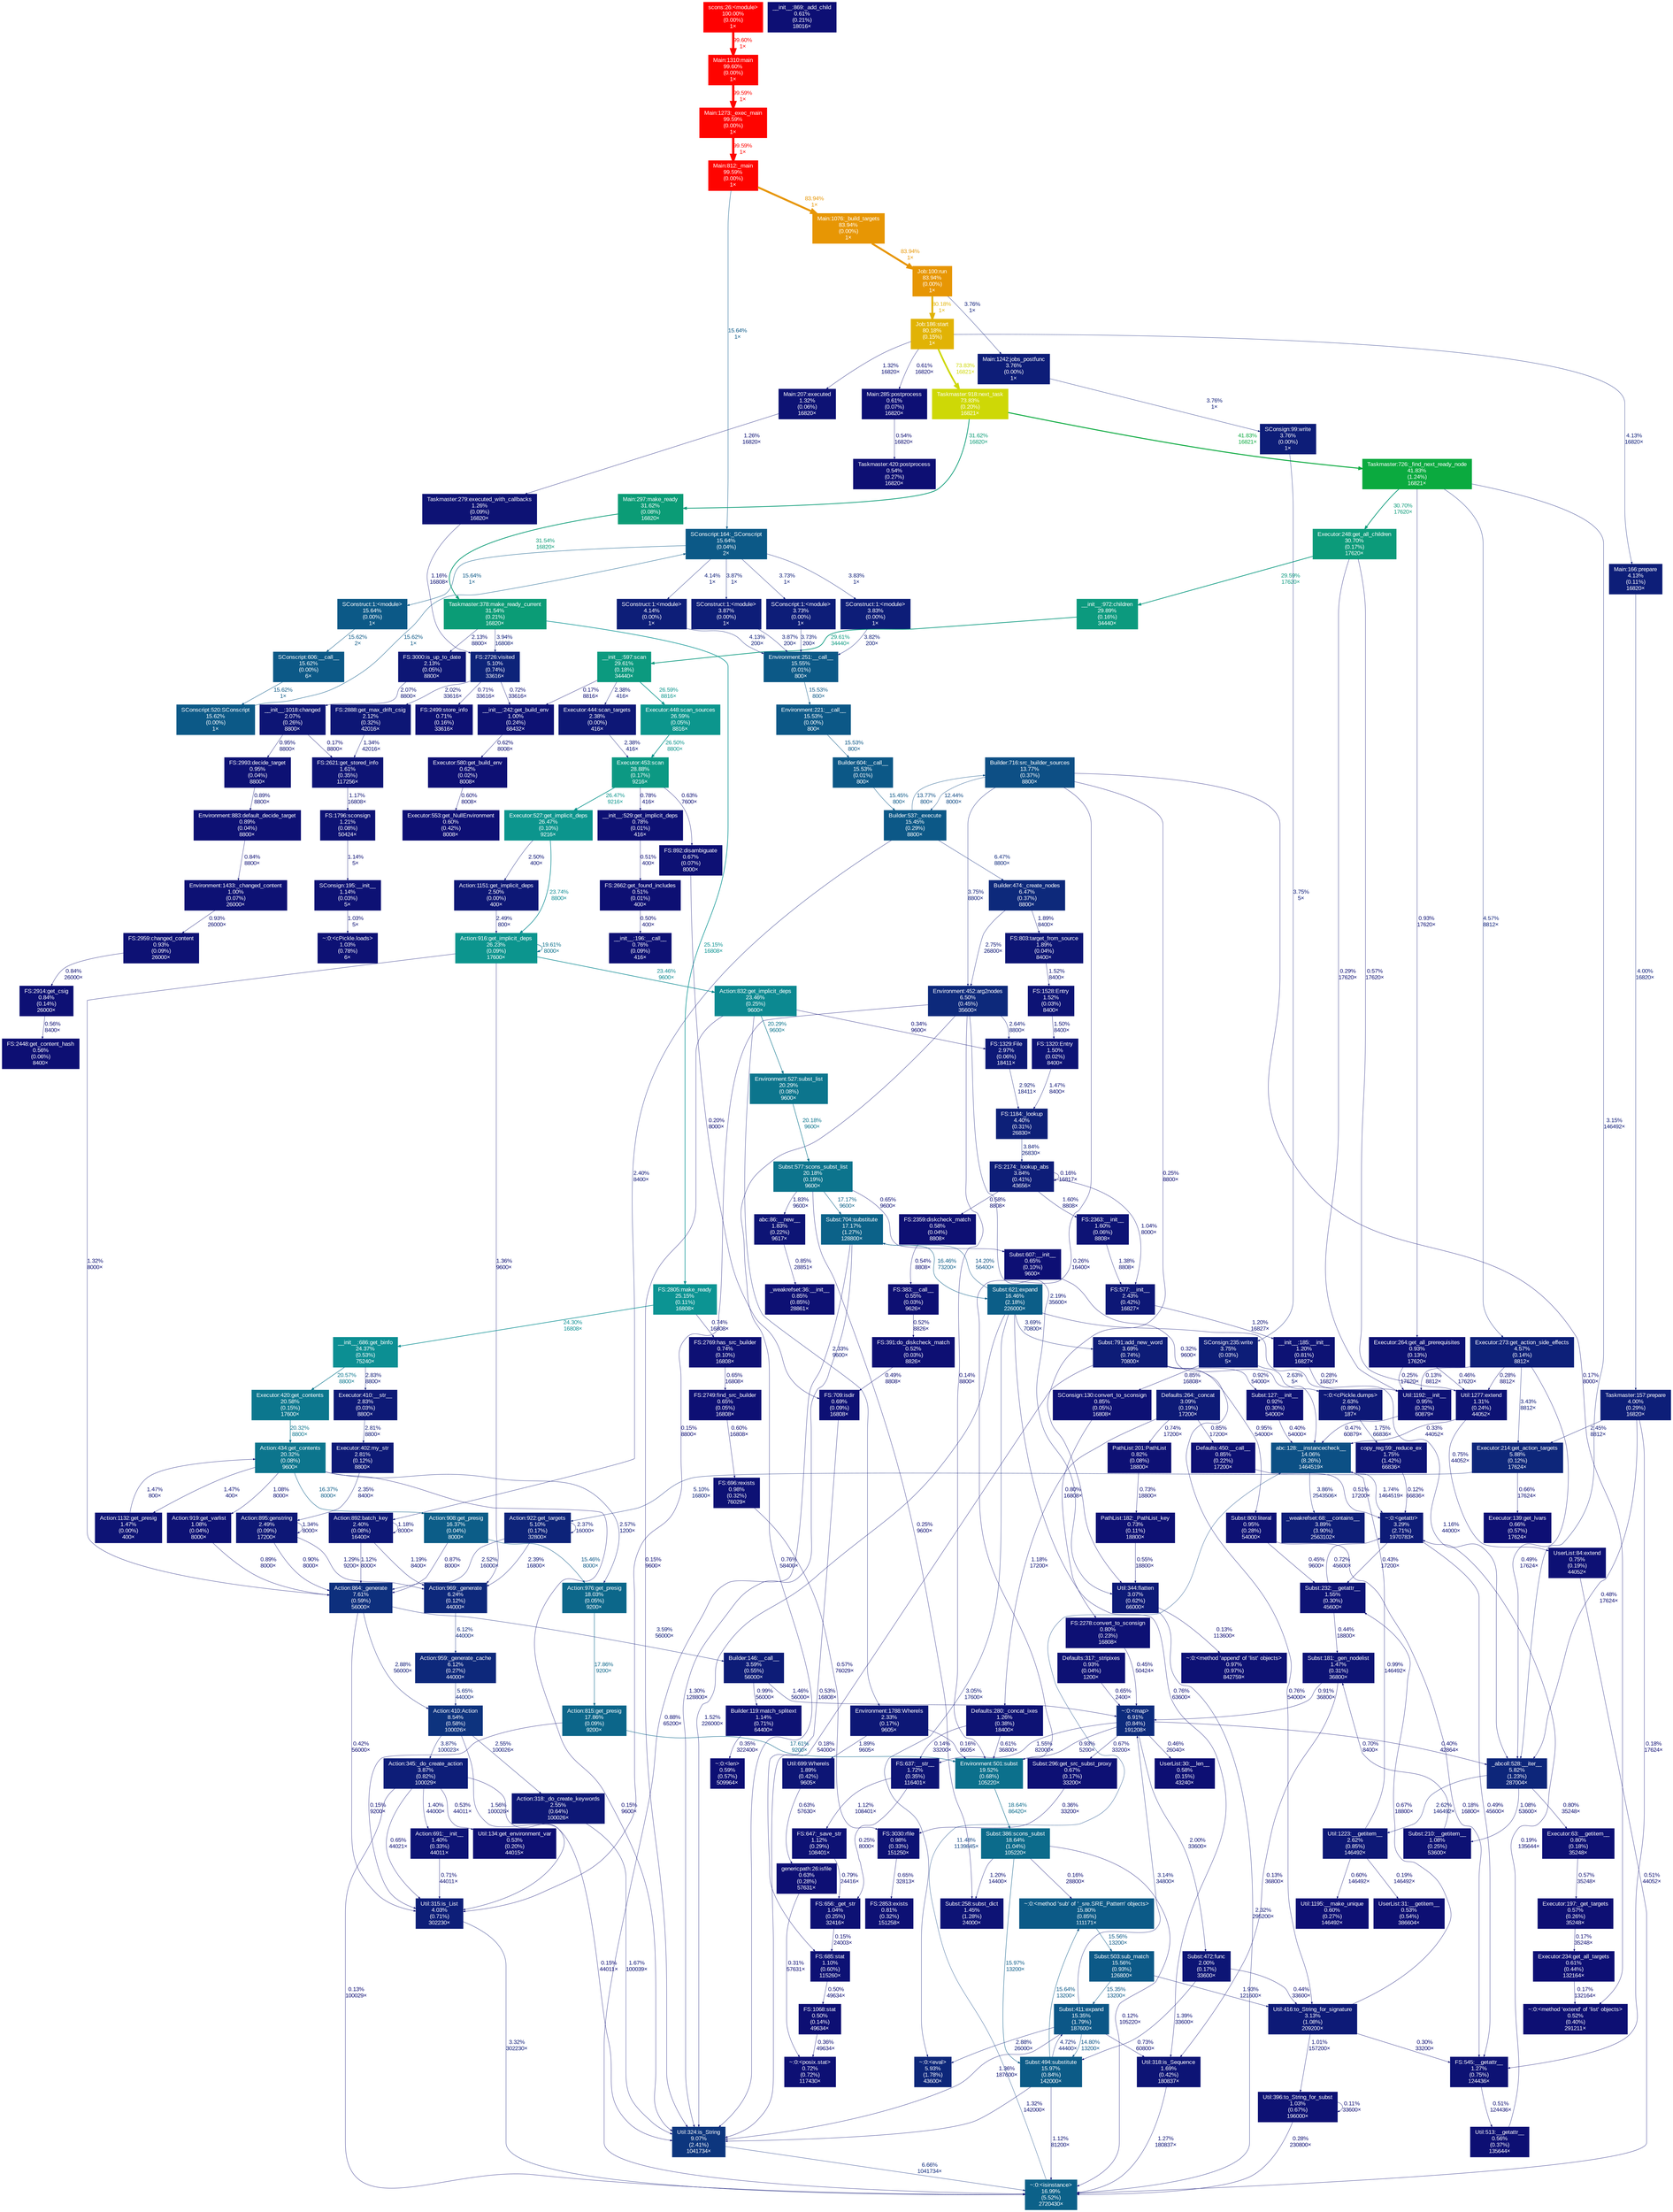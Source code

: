 digraph {
	graph [ranksep=0.25, fontname=Arial, nodesep=0.125];
	node [fontname=Arial, style=filled, height=0, width=0, shape=box, fontcolor=white];
	edge [fontname=Arial];
	0 [color="#0d1d78", fontcolor="#ffffff", fontsize="10.00", label="FS:2174:_lookup_abs\n3.84%\n(0.41%)\n43656×"];
	0 -> 0 [color="#0d0d73", label="0.16%\n16817×", arrowsize="0.35", fontsize="10.00", fontcolor="#0d0d73", labeldistance="0.50", penwidth="0.50"];
	0 -> 1008 [color="#0d0f73", label="0.58%\n8808×", arrowsize="0.35", fontsize="10.00", fontcolor="#0d0f73", labeldistance="0.50", penwidth="0.50"];
	0 -> 609 [color="#0d1174", label="1.04%\n8000×", arrowsize="0.35", fontsize="10.00", fontcolor="#0d1174", labeldistance="0.50", penwidth="0.50"];
	0 -> 707 [color="#0d1375", label="1.60%\n8808×", arrowsize="0.35", fontsize="10.00", fontcolor="#0d1375", labeldistance="0.50", penwidth="0.50"];
	1 [color="#0d2078", fontcolor="#ffffff", fontsize="10.00", label="FS:1184:_lookup\n4.40%\n(0.31%)\n26830×"];
	1 -> 0 [color="#0d1d78", label="3.84%\n26830×", arrowsize="0.35", fontsize="10.00", fontcolor="#0d1d78", labeldistance="0.50", penwidth="0.50"];
	3 [color="#0baa3f", fontcolor="#ffffff", fontsize="10.00", label="Taskmaster:726:_find_next_ready_node\n41.83%\n(1.24%)\n16821×"];
	3 -> 363 [color="#0d1a77", label="3.15%\n146492×", arrowsize="0.35", fontsize="10.00", fontcolor="#0d1a77", labeldistance="0.50", penwidth="0.50"];
	3 -> 695 [color="#0c9b7a", label="30.70%\n17620×", arrowsize="0.55", fontsize="10.00", fontcolor="#0c9b7a", labeldistance="1.23", penwidth="1.23"];
	3 -> 334 [color="#0d2079", label="4.57%\n8812×", arrowsize="0.35", fontsize="10.00", fontcolor="#0d2079", labeldistance="0.50", penwidth="0.50"];
	3 -> 921 [color="#0d1174", label="0.93%\n17620×", arrowsize="0.35", fontsize="10.00", fontcolor="#0d1174", labeldistance="0.50", penwidth="0.50"];
	8 [color="#0d1575", fontcolor="#ffffff", fontsize="10.00", label="Util:699:WhereIs\n1.89%\n(0.42%)\n9605×"];
	8 -> 271 [color="#0d0f74", label="0.63%\n57630×", arrowsize="0.35", fontsize="10.00", fontcolor="#0d0f74", labeldistance="0.50", penwidth="0.50"];
	9 [color="#0d1776", fontcolor="#ffffff", fontsize="10.00", label="Environment:1788:WhereIs\n2.33%\n(0.17%)\n9605×"];
	9 -> 8 [color="#0d1575", label="1.89%\n9605×", arrowsize="0.35", fontsize="10.00", fontcolor="#0d1575", labeldistance="0.50", penwidth="0.50"];
	9 -> 391 [color="#0d0d73", label="0.16%\n9605×", arrowsize="0.35", fontsize="10.00", fontcolor="#0d0d73", labeldistance="0.50", penwidth="0.50"];
	12 [color="#0d1776", fontcolor="#ffffff", fontsize="10.00", label="Action:892:batch_key\n2.40%\n(0.08%)\n16400×"];
	12 -> 204 [color="#0d1274", label="1.19%\n8400×", arrowsize="0.35", fontsize="10.00", fontcolor="#0d1274", labeldistance="0.50", penwidth="0.50"];
	12 -> 755 [color="#0d1174", label="1.12%\n8000×", arrowsize="0.35", fontsize="10.00", fontcolor="#0d1174", labeldistance="0.50", penwidth="0.50"];
	12 -> 12 [color="#0d1274", label="1.18%\n8000×", arrowsize="0.35", fontsize="10.00", fontcolor="#0d1274", labeldistance="0.50", penwidth="0.50"];
	13 [color="#0c5887", fontcolor="#ffffff", fontsize="10.00", label="Builder:537:_execute\n15.45%\n(0.29%)\n8800×"];
	13 -> 12 [color="#0d1776", label="2.40%\n8400×", arrowsize="0.35", fontsize="10.00", fontcolor="#0d1776", labeldistance="0.50", penwidth="0.50"];
	13 -> 15 [color="#0d4f85", label="13.77%\n800×", arrowsize="0.37", fontsize="10.00", fontcolor="#0d4f85", labeldistance="0.55", penwidth="0.55"];
	13 -> 16 [color="#0d297b", label="6.47%\n8800×", arrowsize="0.35", fontsize="10.00", fontcolor="#0d297b", labeldistance="0.50", penwidth="0.50"];
	15 [color="#0d4f85", fontcolor="#ffffff", fontsize="10.00", label="Builder:716:src_builder_sources\n13.77%\n(0.37%)\n8800×"];
	15 -> 549 [color="#0d0d73", label="0.17%\n8000×", arrowsize="0.35", fontsize="10.00", fontcolor="#0d0d73", labeldistance="0.50", penwidth="0.50"];
	15 -> 391 [color="#0d0e73", label="0.26%\n16400×", arrowsize="0.35", fontsize="10.00", fontcolor="#0d0e73", labeldistance="0.50", penwidth="0.50"];
	15 -> 393 [color="#0d1d78", label="3.75%\n8800×", arrowsize="0.35", fontsize="10.00", fontcolor="#0d1d78", labeldistance="0.50", penwidth="0.50"];
	15 -> 13 [color="#0d4783", label="12.44%\n8000×", arrowsize="0.35", fontsize="10.00", fontcolor="#0d4783", labeldistance="0.50", penwidth="0.50"];
	15 -> 313 [color="#0d0e73", label="0.25%\n8800×", arrowsize="0.35", fontsize="10.00", fontcolor="#0d0e73", labeldistance="0.50", penwidth="0.50"];
	16 [color="#0d297b", fontcolor="#ffffff", fontsize="10.00", label="Builder:474:_create_nodes\n6.47%\n(0.37%)\n8800×"];
	16 -> 393 [color="#0d1876", label="2.75%\n26800×", arrowsize="0.35", fontsize="10.00", fontcolor="#0d1876", labeldistance="0.50", penwidth="0.50"];
	16 -> 79 [color="#0d1575", label="1.89%\n8400×", arrowsize="0.35", fontsize="10.00", fontcolor="#0d1575", labeldistance="0.50", penwidth="0.50"];
	17 [color="#0d1174", fontcolor="#ffffff", fontsize="10.00", label="Environment:1433:_changed_content\n1.00%\n(0.07%)\n26000×"];
	17 -> 91 [color="#0d1174", label="0.93%\n26000×", arrowsize="0.35", fontsize="10.00", fontcolor="#0d1174", labeldistance="0.50", penwidth="0.50"];
	19 [color="#0d1074", fontcolor="#ffffff", fontsize="10.00", label="Environment:883:default_decide_target\n0.89%\n(0.04%)\n8800×"];
	19 -> 17 [color="#0d1074", label="0.84%\n8800×", arrowsize="0.35", fontsize="10.00", fontcolor="#0d1074", labeldistance="0.50", penwidth="0.50"];
	27 [color="#0c5e88", fontcolor="#ffffff", fontsize="10.00", label="Subst:621:expand\n16.46%\n(2.18%)\n226000×"];
	27 -> 363 [color="#0d1274", label="1.16%\n44000×", arrowsize="0.35", fontsize="10.00", fontcolor="#0d1274", labeldistance="0.50", penwidth="0.50"];
	27 -> 302 [color="#0d1074", label="0.76%\n63600×", arrowsize="0.35", fontsize="10.00", fontcolor="#0d1074", labeldistance="0.50", penwidth="0.50"];
	27 -> 304 [color="#0d1375", label="1.52%\n226000×", arrowsize="0.35", fontsize="10.00", fontcolor="#0d1375", labeldistance="0.50", penwidth="0.50"];
	27 -> 182 [color="#0d1c77", label="3.69%\n70800×", arrowsize="0.35", fontsize="10.00", fontcolor="#0d1c77", labeldistance="0.50", penwidth="0.50"];
	27 -> 316 [color="#0c5185", label="14.20%\n56400×", arrowsize="0.38", fontsize="10.00", fontcolor="#0c5185", labeldistance="0.57", penwidth="0.57"];
	27 -> 373 [color="#0d1a77", label="3.05%\n17600×", arrowsize="0.35", fontsize="10.00", fontcolor="#0d1a77", labeldistance="0.50", penwidth="0.50"];
	33 [color="#ff0000", fontcolor="#ffffff", fontsize="10.00", label="scons:26:<module>\n100.00%\n(0.00%)\n1×"];
	33 -> 67 [color="#fe0400", label="99.60%\n1×", arrowsize="1.00", fontsize="10.00", fontcolor="#fe0400", labeldistance="3.98", penwidth="3.98"];
	49 [color="#0c958d", fontcolor="#ffffff", fontsize="10.00", label="Executor:527:get_implicit_deps\n26.47%\n(0.10%)\n9216×"];
	49 -> 551 [color="#0d1776", label="2.50%\n400×", arrowsize="0.35", fontsize="10.00", fontcolor="#0d1776", labeldistance="0.50", penwidth="0.50"];
	49 -> 619 [color="#0c8b92", label="23.74%\n8800×", arrowsize="0.49", fontsize="10.00", fontcolor="#0c8b92", labeldistance="0.95", penwidth="0.95"];
	53 [color="#fe0400", fontcolor="#ffffff", fontsize="10.00", label="Main:812:_main\n99.59%\n(0.00%)\n1×"];
	53 -> 263 [color="#0c5987", label="15.64%\n1×", arrowsize="0.40", fontsize="10.00", fontcolor="#0c5987", labeldistance="0.63", penwidth="0.63"];
	53 -> 436 [color="#e79604", label="83.94%\n1×", arrowsize="0.92", fontsize="10.00", fontcolor="#e79604", labeldistance="3.36", penwidth="3.36"];
	67 [color="#fe0400", fontcolor="#ffffff", fontsize="10.00", label="Main:1310:main\n99.60%\n(0.00%)\n1×"];
	67 -> 318 [color="#fe0400", label="99.59%\n1×", arrowsize="1.00", fontsize="10.00", fontcolor="#fe0400", labeldistance="3.98", penwidth="3.98"];
	75 [color="#0c8f93", fontcolor="#ffffff", fontsize="10.00", label="__init__:686:get_binfo\n24.37%\n(0.53%)\n75240×"];
	75 -> 245 [color="#0d1976", label="2.83%\n8800×", arrowsize="0.35", fontsize="10.00", fontcolor="#0d1976", labeldistance="0.50", penwidth="0.50"];
	75 -> 351 [color="#0c778e", label="20.57%\n8800×", arrowsize="0.45", fontsize="10.00", fontcolor="#0c778e", labeldistance="0.82", penwidth="0.82"];
	79 [color="#0d1575", fontcolor="#ffffff", fontsize="10.00", label="FS:803:target_from_source\n1.89%\n(0.04%)\n8400×"];
	79 -> 133 [color="#0d1375", label="1.52%\n8400×", arrowsize="0.35", fontsize="10.00", fontcolor="#0d1375", labeldistance="0.50", penwidth="0.50"];
	90 [color="#0d1074", fontcolor="#ffffff", fontsize="10.00", label="__init__:196:__call__\n0.76%\n(0.09%)\n416×"];
	91 [color="#0d1174", fontcolor="#ffffff", fontsize="10.00", label="FS:2959:changed_content\n0.93%\n(0.09%)\n26000×"];
	91 -> 802 [color="#0d1074", label="0.84%\n26000×", arrowsize="0.35", fontsize="10.00", fontcolor="#0d1074", labeldistance="0.50", penwidth="0.50"];
	95 [color="#0c5987", fontcolor="#ffffff", fontsize="10.00", label="SConscript:520:SConscript\n15.62%\n(0.00%)\n1×"];
	95 -> 263 [color="#0c5987", label="15.62%\n1×", arrowsize="0.40", fontsize="10.00", fontcolor="#0c5987", labeldistance="0.62", penwidth="0.62"];
	118 [color="#0b9c76", fontcolor="#ffffff", fontsize="10.00", label="Taskmaster:378:make_ready_current\n31.54%\n(0.21%)\n16820×"];
	118 -> 718 [color="#0d1675", label="2.13%\n8800×", arrowsize="0.35", fontsize="10.00", fontcolor="#0d1675", labeldistance="0.50", penwidth="0.50"];
	118 -> 630 [color="#0c9493", label="25.15%\n16808×", arrowsize="0.50", fontsize="10.00", fontcolor="#0c9493", labeldistance="1.01", penwidth="1.01"];
	118 -> 119 [color="#0d1e78", label="3.94%\n16808×", arrowsize="0.35", fontsize="10.00", fontcolor="#0d1e78", labeldistance="0.50", penwidth="0.50"];
	119 [color="#0d2379", fontcolor="#ffffff", fontsize="10.00", label="FS:2726:visited\n5.10%\n(0.74%)\n33616×"];
	119 -> 562 [color="#0d1074", label="0.71%\n33616×", arrowsize="0.35", fontsize="10.00", fontcolor="#0d1074", labeldistance="0.50", penwidth="0.50"];
	119 -> 150 [color="#0d1074", label="0.72%\n33616×", arrowsize="0.35", fontsize="10.00", fontcolor="#0d1074", labeldistance="0.50", penwidth="0.50"];
	119 -> 536 [color="#0d1575", label="2.02%\n33616×", arrowsize="0.35", fontsize="10.00", fontcolor="#0d1575", labeldistance="0.50", penwidth="0.50"];
	120 [color="#0c9a7f", fontcolor="#ffffff", fontsize="10.00", label="__init__:597:scan\n29.61%\n(0.18%)\n34440×"];
	120 -> 1013 [color="#0c968d", label="26.59%\n8816×", arrowsize="0.52", fontsize="10.00", fontcolor="#0c968d", labeldistance="1.06", penwidth="1.06"];
	120 -> 150 [color="#0d0d73", label="0.17%\n8816×", arrowsize="0.35", fontsize="10.00", fontcolor="#0d0d73", labeldistance="0.50", penwidth="0.50"];
	120 -> 764 [color="#0d1776", label="2.38%\n416×", arrowsize="0.35", fontsize="10.00", fontcolor="#0d1776", labeldistance="0.50", penwidth="0.50"];
	122 [color="#0d1575", fontcolor="#ffffff", fontsize="10.00", label="__init__:1018:changed\n2.07%\n(0.26%)\n8800×"];
	122 -> 327 [color="#0d0d73", label="0.17%\n8800×", arrowsize="0.35", fontsize="10.00", fontcolor="#0d0d73", labeldistance="0.50", penwidth="0.50"];
	122 -> 183 [color="#0d1174", label="0.95%\n8800×", arrowsize="0.35", fontsize="10.00", fontcolor="#0d1174", labeldistance="0.50", penwidth="0.50"];
	123 [color="#0d1274", fontcolor="#ffffff", fontsize="10.00", label="Main:207:executed\n1.32%\n(0.06%)\n16820×"];
	123 -> 641 [color="#0d1274", label="1.26%\n16820×", arrowsize="0.35", fontsize="10.00", fontcolor="#0d1274", labeldistance="0.50", penwidth="0.50"];
	127 [color="#0c9a7e", fontcolor="#ffffff", fontsize="10.00", label="__init__:972:children\n29.89%\n(0.16%)\n34440×"];
	127 -> 120 [color="#0c9a7f", label="29.61%\n34440×", arrowsize="0.54", fontsize="10.00", fontcolor="#0c9a7f", labeldistance="1.18", penwidth="1.18"];
	132 [color="#0d1375", fontcolor="#ffffff", fontsize="10.00", label="FS:1320:Entry\n1.50%\n(0.02%)\n8400×"];
	132 -> 1 [color="#0d1375", label="1.47%\n8400×", arrowsize="0.35", fontsize="10.00", fontcolor="#0d1375", labeldistance="0.50", penwidth="0.50"];
	133 [color="#0d1375", fontcolor="#ffffff", fontsize="10.00", label="FS:1528:Entry\n1.52%\n(0.03%)\n8400×"];
	133 -> 132 [color="#0d1375", label="1.50%\n8400×", arrowsize="0.35", fontsize="10.00", fontcolor="#0d1375", labeldistance="0.50", penwidth="0.50"];
	149 [color="#ced806", fontcolor="#ffffff", fontsize="10.00", label="Taskmaster:918:next_task\n73.83%\n(0.20%)\n16821×"];
	149 -> 1216 [color="#0b9c76", label="31.62%\n16820×", arrowsize="0.56", fontsize="10.00", fontcolor="#0b9c76", labeldistance="1.26", penwidth="1.26"];
	149 -> 3 [color="#0baa3f", label="41.83%\n16821×", arrowsize="0.65", fontsize="10.00", fontcolor="#0baa3f", labeldistance="1.67", penwidth="1.67"];
	150 [color="#0d1174", fontcolor="#ffffff", fontsize="10.00", label="__init__:242:get_build_env\n1.00%\n(0.24%)\n68432×"];
	150 -> 612 [color="#0d0f74", label="0.62%\n8008×", arrowsize="0.35", fontsize="10.00", fontcolor="#0d0f74", labeldistance="0.50", penwidth="0.50"];
	151 [color="#0d1e78", fontcolor="#ffffff", fontsize="10.00", label="Taskmaster:157:prepare\n4.00%\n(0.29%)\n16820×"];
	151 -> 363 [color="#0d0f73", label="0.48%\n17624×", arrowsize="0.35", fontsize="10.00", fontcolor="#0d0f73", labeldistance="0.50", penwidth="0.50"];
	151 -> 174 [color="#0d0d73", label="0.18%\n17624×", arrowsize="0.35", fontsize="10.00", fontcolor="#0d0d73", labeldistance="0.50", penwidth="0.50"];
	151 -> 765 [color="#0d1776", label="2.45%\n8812×", arrowsize="0.35", fontsize="10.00", fontcolor="#0d1776", labeldistance="0.50", penwidth="0.50"];
	154 [color="#0d1174", fontcolor="#ffffff", fontsize="10.00", label="Action:919:get_varlist\n1.08%\n(0.04%)\n8000×"];
	154 -> 755 [color="#0d1074", label="0.89%\n8000×", arrowsize="0.35", fontsize="10.00", fontcolor="#0d1074", labeldistance="0.50", penwidth="0.50"];
	155 [color="#0c758d", fontcolor="#ffffff", fontsize="10.00", label="Action:434:get_contents\n20.32%\n(0.08%)\n9600×"];
	155 -> 643 [color="#0d1375", label="1.47%\n400×", arrowsize="0.35", fontsize="10.00", fontcolor="#0d1375", labeldistance="0.50", penwidth="0.50"];
	155 -> 304 [color="#0d0d73", label="0.15%\n9600×", arrowsize="0.35", fontsize="10.00", fontcolor="#0d0d73", labeldistance="0.50", penwidth="0.50"];
	155 -> 1076 [color="#0d1876", label="2.57%\n1200×", arrowsize="0.35", fontsize="10.00", fontcolor="#0d1876", labeldistance="0.50", penwidth="0.50"];
	155 -> 1077 [color="#0c5d88", label="16.37%\n8000×", arrowsize="0.40", fontsize="10.00", fontcolor="#0c5d88", labeldistance="0.65", penwidth="0.65"];
	155 -> 154 [color="#0d1174", label="1.08%\n8000×", arrowsize="0.35", fontsize="10.00", fontcolor="#0d1174", labeldistance="0.50", penwidth="0.50"];
	157 [color="#0d1074", fontcolor="#ffffff", fontsize="10.00", label="FS:892:disambiguate\n0.67%\n(0.07%)\n8000×"];
	157 -> 727 [color="#0d0e73", label="0.20%\n8000×", arrowsize="0.35", fontsize="10.00", fontcolor="#0d0e73", labeldistance="0.50", penwidth="0.50"];
	158 [color="#0c9983", fontcolor="#ffffff", fontsize="10.00", label="Executor:453:scan\n28.88%\n(0.17%)\n9216×"];
	158 -> 552 [color="#0d1074", label="0.78%\n416×", arrowsize="0.35", fontsize="10.00", fontcolor="#0d1074", labeldistance="0.50", penwidth="0.50"];
	158 -> 49 [color="#0c958d", label="26.47%\n9216×", arrowsize="0.51", fontsize="10.00", fontcolor="#0c958d", labeldistance="1.06", penwidth="1.06"];
	158 -> 157 [color="#0d0f74", label="0.63%\n7600×", arrowsize="0.35", fontsize="10.00", fontcolor="#0d0f74", labeldistance="0.50", penwidth="0.50"];
	165 [color="#0d0f73", fontcolor="#ffffff", fontsize="10.00", label="FS:2662:get_found_includes\n0.51%\n(0.01%)\n400×"];
	165 -> 90 [color="#0d0f73", label="0.50%\n400×", arrowsize="0.35", fontsize="10.00", fontcolor="#0d0f73", labeldistance="0.50", penwidth="0.50"];
	172 [color="#0d0f73", fontcolor="#ffffff", fontsize="10.00", label="Util:513:__getattr__\n0.56%\n(0.37%)\n135644×"];
	172 -> 333 [color="#0d0e73", label="0.19%\n135644×", arrowsize="0.35", fontsize="10.00", fontcolor="#0d0e73", labeldistance="0.50", penwidth="0.50"];
	174 [color="#0d1274", fontcolor="#ffffff", fontsize="10.00", label="FS:545:__getattr__\n1.27%\n(0.75%)\n124436×"];
	174 -> 172 [color="#0d0f73", label="0.51%\n124436×", arrowsize="0.35", fontsize="10.00", fontcolor="#0d0f73", labeldistance="0.50", penwidth="0.50"];
	176 [color="#0c6b8b", fontcolor="#ffffff", fontsize="10.00", label="Subst:386:scons_subst\n18.64%\n(1.04%)\n105220×"];
	176 -> 932 [color="#0d0d73", label="0.16%\n28800×", arrowsize="0.35", fontsize="10.00", fontcolor="#0d0d73", labeldistance="0.50", penwidth="0.50"];
	176 -> 297 [color="#0d0d73", label="0.12%\n105220×", arrowsize="0.35", fontsize="10.00", fontcolor="#0d0d73", labeldistance="0.50", penwidth="0.50"];
	176 -> 299 [color="#0c5b87", label="15.97%\n13200×", arrowsize="0.40", fontsize="10.00", fontcolor="#0c5b87", labeldistance="0.64", penwidth="0.64"];
	176 -> 374 [color="#0d1274", label="1.20%\n14400×", arrowsize="0.35", fontsize="10.00", fontcolor="#0d1274", labeldistance="0.50", penwidth="0.50"];
	181 [color="#0d1174", fontcolor="#ffffff", fontsize="10.00", label="Subst:800:literal\n0.95%\n(0.28%)\n54000×"];
	181 -> 496 [color="#0d0f73", label="0.45%\n9600×", arrowsize="0.35", fontsize="10.00", fontcolor="#0d0f73", labeldistance="0.50", penwidth="0.50"];
	181 -> 174 [color="#0d0d73", label="0.18%\n16800×", arrowsize="0.35", fontsize="10.00", fontcolor="#0d0d73", labeldistance="0.50", penwidth="0.50"];
	182 [color="#0d1c77", fontcolor="#ffffff", fontsize="10.00", label="Subst:791:add_new_word\n3.69%\n(0.74%)\n70800×"];
	182 -> 304 [color="#0d0d73", label="0.18%\n54000×", arrowsize="0.35", fontsize="10.00", fontcolor="#0d0d73", labeldistance="0.50", penwidth="0.50"];
	182 -> 625 [color="#0d1174", label="0.92%\n54000×", arrowsize="0.35", fontsize="10.00", fontcolor="#0d1174", labeldistance="0.50", penwidth="0.50"];
	182 -> 181 [color="#0d1174", label="0.95%\n54000×", arrowsize="0.35", fontsize="10.00", fontcolor="#0d1174", labeldistance="0.50", penwidth="0.50"];
	182 -> 219 [color="#0d1074", label="0.76%\n54000×", arrowsize="0.35", fontsize="10.00", fontcolor="#0d1074", labeldistance="0.50", penwidth="0.50"];
	183 [color="#0d1174", fontcolor="#ffffff", fontsize="10.00", label="FS:2993:decide_target\n0.95%\n(0.04%)\n8800×"];
	183 -> 19 [color="#0d1074", label="0.89%\n8800×", arrowsize="0.35", fontsize="10.00", fontcolor="#0d1074", labeldistance="0.50", penwidth="0.50"];
	193 [color="#0d1074", fontcolor="#ffffff", fontsize="10.00", label="Subst:296:get_src_subst_proxy\n0.67%\n(0.17%)\n33200×"];
	193 -> 812 [color="#0d0e73", label="0.36%\n33200×", arrowsize="0.35", fontsize="10.00", fontcolor="#0d0e73", labeldistance="0.50", penwidth="0.50"];
	195 [color="#0d0f73", fontcolor="#ffffff", fontsize="10.00", label="Executor:197:_get_targets\n0.57%\n(0.26%)\n35248×"];
	195 -> 346 [color="#0d0d73", label="0.17%\n35248×", arrowsize="0.35", fontsize="10.00", fontcolor="#0d0d73", labeldistance="0.50", penwidth="0.50"];
	203 [color="#0d287b", fontcolor="#ffffff", fontsize="10.00", label="Action:959:_generate_cache\n6.12%\n(0.27%)\n44000×"];
	203 -> 546 [color="#0d257a", label="5.65%\n44000×", arrowsize="0.35", fontsize="10.00", fontcolor="#0d257a", labeldistance="0.50", penwidth="0.50"];
	204 [color="#0d287b", fontcolor="#ffffff", fontsize="10.00", label="Action:969:_generate\n6.24%\n(0.12%)\n44000×"];
	204 -> 203 [color="#0d287b", label="6.12%\n44000×", arrowsize="0.35", fontsize="10.00", fontcolor="#0d287b", labeldistance="0.50", penwidth="0.50"];
	210 [color="#0d1274", fontcolor="#ffffff", fontsize="10.00", label="__init__:185:__init__\n1.20%\n(0.81%)\n16827×"];
	210 -> 990 [color="#0d0e73", label="0.28%\n16827×", arrowsize="0.35", fontsize="10.00", fontcolor="#0d0e73", labeldistance="0.50", penwidth="0.50"];
	214 [color="#0d2b7c", fontcolor="#ffffff", fontsize="10.00", label="~:0:<map>\n6.91%\n(0.84%)\n191208×"];
	214 -> 480 [color="#0d1375", label="1.55%\n82000×", arrowsize="0.35", fontsize="10.00", fontcolor="#0d1375", labeldistance="0.50", penwidth="0.50"];
	214 -> 391 [color="#0d1174", label="0.93%\n5200×", arrowsize="0.35", fontsize="10.00", fontcolor="#0d1174", labeldistance="0.50", penwidth="0.50"];
	214 -> 193 [color="#0d1074", label="0.67%\n33200×", arrowsize="0.35", fontsize="10.00", fontcolor="#0d1074", labeldistance="0.50", penwidth="0.50"];
	214 -> 363 [color="#0d0e73", label="0.40%\n42864×", arrowsize="0.35", fontsize="10.00", fontcolor="#0d0e73", labeldistance="0.50", penwidth="0.50"];
	214 -> 370 [color="#0d1575", label="2.00%\n33600×", arrowsize="0.35", fontsize="10.00", fontcolor="#0d1575", labeldistance="0.50", penwidth="0.50"];
	214 -> 510 [color="#0d0f73", label="0.46%\n26040×", arrowsize="0.35", fontsize="10.00", fontcolor="#0d0f73", labeldistance="0.50", penwidth="0.50"];
	219 [color="#0d1a77", fontcolor="#ffffff", fontsize="10.00", label="Util:416:to_String_for_signature\n3.13%\n(1.08%)\n209200×"];
	219 -> 496 [color="#0d0f74", label="0.67%\n18800×", arrowsize="0.35", fontsize="10.00", fontcolor="#0d0f74", labeldistance="0.50", penwidth="0.50"];
	219 -> 174 [color="#0d0e73", label="0.30%\n33200×", arrowsize="0.35", fontsize="10.00", fontcolor="#0d0e73", labeldistance="0.50", penwidth="0.50"];
	219 -> 311 [color="#0d1174", label="1.01%\n157200×", arrowsize="0.35", fontsize="10.00", fontcolor="#0d1174", labeldistance="0.50", penwidth="0.50"];
	220 [color="#e1b305", fontcolor="#ffffff", fontsize="10.00", label="Job:186:start\n80.18%\n(0.15%)\n1×"];
	220 -> 1280 [color="#0d1e78", label="4.13%\n16820×", arrowsize="0.35", fontsize="10.00", fontcolor="#0d1e78", labeldistance="0.50", penwidth="0.50"];
	220 -> 388 [color="#0d0f74", label="0.61%\n16820×", arrowsize="0.35", fontsize="10.00", fontcolor="#0d0f74", labeldistance="0.50", penwidth="0.50"];
	220 -> 149 [color="#ced806", label="73.83%\n16821×", arrowsize="0.86", fontsize="10.00", fontcolor="#ced806", labeldistance="2.95", penwidth="2.95"];
	220 -> 123 [color="#0d1274", label="1.32%\n16820×", arrowsize="0.35", fontsize="10.00", fontcolor="#0d1274", labeldistance="0.50", penwidth="0.50"];
	244 [color="#0d1976", fontcolor="#ffffff", fontsize="10.00", label="Executor:402:my_str\n2.81%\n(0.12%)\n8800×"];
	244 -> 620 [color="#0d1776", label="2.35%\n8400×", arrowsize="0.35", fontsize="10.00", fontcolor="#0d1776", labeldistance="0.50", penwidth="0.50"];
	245 [color="#0d1976", fontcolor="#ffffff", fontsize="10.00", label="Executor:410:__str__\n2.83%\n(0.03%)\n8800×"];
	245 -> 244 [color="#0d1976", label="2.81%\n8800×", arrowsize="0.35", fontsize="10.00", fontcolor="#0d1976", labeldistance="0.50", penwidth="0.50"];
	263 [color="#0c5987", fontcolor="#ffffff", fontsize="10.00", label="SConscript:164:_SConscript\n15.64%\n(0.04%)\n2×"];
	263 -> 406 [color="#0d1e78", label="4.14%\n1×", arrowsize="0.35", fontsize="10.00", fontcolor="#0d1e78", labeldistance="0.50", penwidth="0.50"];
	263 -> 407 [color="#0d1d78", label="3.87%\n1×", arrowsize="0.35", fontsize="10.00", fontcolor="#0d1d78", labeldistance="0.50", penwidth="0.50"];
	263 -> 408 [color="#0c5987", label="15.64%\n1×", arrowsize="0.40", fontsize="10.00", fontcolor="#0c5987", labeldistance="0.63", penwidth="0.63"];
	263 -> 409 [color="#0d1d78", label="3.73%\n1×", arrowsize="0.35", fontsize="10.00", fontcolor="#0d1d78", labeldistance="0.50", penwidth="0.50"];
	263 -> 410 [color="#0d1d78", label="3.83%\n1×", arrowsize="0.35", fontsize="10.00", fontcolor="#0d1d78", labeldistance="0.50", penwidth="0.50"];
	270 [color="#0d1074", fontcolor="#ffffff", fontsize="10.00", label="~:0:<posix.stat>\n0.72%\n(0.72%)\n117430×"];
	271 [color="#0d0f74", fontcolor="#ffffff", fontsize="10.00", label="genericpath:26:isfile\n0.63%\n(0.28%)\n57631×"];
	271 -> 270 [color="#0d0e73", label="0.31%\n57631×", arrowsize="0.35", fontsize="10.00", fontcolor="#0d0e73", labeldistance="0.50", penwidth="0.50"];
	273 [color="#0d0f73", fontcolor="#ffffff", fontsize="10.00", label="FS:1068:stat\n0.50%\n(0.14%)\n49634×"];
	273 -> 270 [color="#0d0e73", label="0.36%\n49634×", arrowsize="0.35", fontsize="10.00", fontcolor="#0d0e73", labeldistance="0.50", penwidth="0.50"];
	277 [color="#0d1375", fontcolor="#ffffff", fontsize="10.00", label="Action:691:__init__\n1.40%\n(0.33%)\n44011×"];
	277 -> 326 [color="#0d1074", label="0.71%\n44011×", arrowsize="0.35", fontsize="10.00", fontcolor="#0d1074", labeldistance="0.50", penwidth="0.50"];
	279 [color="#0d1d78", fontcolor="#ffffff", fontsize="10.00", label="Action:345:_do_create_action\n3.87%\n(0.82%)\n100029×"];
	279 -> 801 [color="#0d0f73", label="0.53%\n44011×", arrowsize="0.35", fontsize="10.00", fontcolor="#0d0f73", labeldistance="0.50", penwidth="0.50"];
	279 -> 326 [color="#0d0f74", label="0.65%\n44021×", arrowsize="0.35", fontsize="10.00", fontcolor="#0d0f74", labeldistance="0.50", penwidth="0.50"];
	279 -> 297 [color="#0d0d73", label="0.13%\n100029×", arrowsize="0.35", fontsize="10.00", fontcolor="#0d0d73", labeldistance="0.50", penwidth="0.50"];
	279 -> 304 [color="#0d0d73", label="0.15%\n44011×", arrowsize="0.35", fontsize="10.00", fontcolor="#0d0d73", labeldistance="0.50", penwidth="0.50"];
	279 -> 277 [color="#0d1375", label="1.40%\n44000×", arrowsize="0.35", fontsize="10.00", fontcolor="#0d1375", labeldistance="0.50", penwidth="0.50"];
	297 [color="#0c6189", fontcolor="#ffffff", fontsize="10.00", label="~:0:<isinstance>\n16.99%\n(5.52%)\n2720430×"];
	297 -> 359 [color="#0d4282", label="11.48%\n1139845×", arrowsize="0.35", fontsize="10.00", fontcolor="#0d4282", labeldistance="0.50", penwidth="0.50"];
	299 [color="#0c5b87", fontcolor="#ffffff", fontsize="10.00", label="Subst:494:substitute\n15.97%\n(0.84%)\n142000×"];
	299 -> 352 [color="#0d2179", label="4.72%\n44400×", arrowsize="0.35", fontsize="10.00", fontcolor="#0d2179", labeldistance="0.50", penwidth="0.50"];
	299 -> 297 [color="#0d1174", label="1.12%\n81200×", arrowsize="0.35", fontsize="10.00", fontcolor="#0d1174", labeldistance="0.50", penwidth="0.50"];
	299 -> 932 [color="#0c5987", label="15.64%\n13200×", arrowsize="0.40", fontsize="10.00", fontcolor="#0c5987", labeldistance="0.63", penwidth="0.63"];
	299 -> 304 [color="#0d1274", label="1.32%\n142000×", arrowsize="0.35", fontsize="10.00", fontcolor="#0d1274", labeldistance="0.50", penwidth="0.50"];
	302 [color="#0d1475", fontcolor="#ffffff", fontsize="10.00", label="Util:318:is_Sequence\n1.69%\n(0.42%)\n180837×"];
	302 -> 297 [color="#0d1274", label="1.27%\n180837×", arrowsize="0.35", fontsize="10.00", fontcolor="#0d1274", labeldistance="0.50", penwidth="0.50"];
	304 [color="#0d367e", fontcolor="#ffffff", fontsize="10.00", label="Util:324:is_String\n9.07%\n(2.41%)\n1041734×"];
	304 -> 297 [color="#0d2a7b", label="6.66%\n1041734×", arrowsize="0.35", fontsize="10.00", fontcolor="#0d2a7b", labeldistance="0.50", penwidth="0.50"];
	306 [color="#0d1074", fontcolor="#ffffff", fontsize="10.00", label="UserList:84:extend\n0.75%\n(0.19%)\n44052×"];
	306 -> 297 [color="#0d0f73", label="0.51%\n44052×", arrowsize="0.35", fontsize="10.00", fontcolor="#0d0f73", labeldistance="0.50", penwidth="0.50"];
	311 [color="#0d1174", fontcolor="#ffffff", fontsize="10.00", label="Util:396:to_String_for_subst\n1.03%\n(0.67%)\n196000×"];
	311 -> 297 [color="#0d0e73", label="0.28%\n230800×", arrowsize="0.35", fontsize="10.00", fontcolor="#0d0e73", labeldistance="0.50", penwidth="0.50"];
	311 -> 311 [color="#0d0d73", label="0.11%\n33600×", arrowsize="0.35", fontsize="10.00", fontcolor="#0d0d73", labeldistance="0.50", penwidth="0.50"];
	313 [color="#0d1a77", fontcolor="#ffffff", fontsize="10.00", label="Util:344:flatten\n3.07%\n(0.62%)\n66000×"];
	313 -> 297 [color="#0d1676", label="2.32%\n295200×", arrowsize="0.35", fontsize="10.00", fontcolor="#0d1676", labeldistance="0.50", penwidth="0.50"];
	313 -> 953 [color="#0d0d73", label="0.13%\n113600×", arrowsize="0.35", fontsize="10.00", fontcolor="#0d0d73", labeldistance="0.50", penwidth="0.50"];
	316 [color="#0c6289", fontcolor="#ffffff", fontsize="10.00", label="Subst:704:substitute\n17.17%\n(1.27%)\n128800×"];
	316 -> 297 [color="#0d1074", label="0.88%\n65200×", arrowsize="0.35", fontsize="10.00", fontcolor="#0d1074", labeldistance="0.50", penwidth="0.50"];
	316 -> 304 [color="#0d1274", label="1.30%\n128800×", arrowsize="0.35", fontsize="10.00", fontcolor="#0d1274", labeldistance="0.50", penwidth="0.50"];
	316 -> 27 [color="#0c5e88", label="16.46%\n73200×", arrowsize="0.41", fontsize="10.00", fontcolor="#0c5e88", labeldistance="0.66", penwidth="0.66"];
	317 [color="#0d1174", fontcolor="#ffffff", fontsize="10.00", label="SConsign:195:__init__\n1.14%\n(0.03%)\n5×"];
	317 -> 362 [color="#0d1174", label="1.03%\n5×", arrowsize="0.35", fontsize="10.00", fontcolor="#0d1174", labeldistance="0.50", penwidth="0.50"];
	318 [color="#fe0400", fontcolor="#ffffff", fontsize="10.00", label="Main:1273:_exec_main\n99.59%\n(0.00%)\n1×"];
	318 -> 53 [color="#fe0400", label="99.59%\n1×", arrowsize="1.00", fontsize="10.00", fontcolor="#fe0400", labeldistance="3.98", penwidth="3.98"];
	323 [color="#0d1274", fontcolor="#ffffff", fontsize="10.00", label="Defaults:280:_concat_ixes\n1.26%\n(0.38%)\n18400×"];
	323 -> 480 [color="#0d0d73", label="0.14%\n33200×", arrowsize="0.35", fontsize="10.00", fontcolor="#0d0d73", labeldistance="0.50", penwidth="0.50"];
	323 -> 391 [color="#0d0f74", label="0.61%\n36800×", arrowsize="0.35", fontsize="10.00", fontcolor="#0d0f74", labeldistance="0.50", penwidth="0.50"];
	326 [color="#0d1e78", fontcolor="#ffffff", fontsize="10.00", label="Util:315:is_List\n4.03%\n(0.71%)\n302230×"];
	326 -> 297 [color="#0d1b77", label="3.32%\n302230×", arrowsize="0.35", fontsize="10.00", fontcolor="#0d1b77", labeldistance="0.50", penwidth="0.50"];
	327 [color="#0d1375", fontcolor="#ffffff", fontsize="10.00", label="FS:2621:get_stored_info\n1.61%\n(0.35%)\n117256×"];
	327 -> 1039 [color="#0d1274", label="1.17%\n16808×", arrowsize="0.35", fontsize="10.00", fontcolor="#0d1274", labeldistance="0.50", penwidth="0.50"];
	330 [color="#0d1174", fontcolor="#ffffff", fontsize="10.00", label="Defaults:317:_stripixes\n0.93%\n(0.04%)\n1200×"];
	330 -> 214 [color="#0d0f74", label="0.65%\n2400×", arrowsize="0.35", fontsize="10.00", fontcolor="#0d0f74", labeldistance="0.50", penwidth="0.50"];
	333 [color="#0d1b77", fontcolor="#ffffff", fontsize="10.00", label="~:0:<getattr>\n3.29%\n(2.71%)\n1970783×"];
	333 -> 496 [color="#0d0f73", label="0.43%\n17200×", arrowsize="0.35", fontsize="10.00", fontcolor="#0d0f73", labeldistance="0.50", penwidth="0.50"];
	333 -> 174 [color="#0d0f73", label="0.49%\n45600×", arrowsize="0.35", fontsize="10.00", fontcolor="#0d0f73", labeldistance="0.50", penwidth="0.50"];
	334 [color="#0d2079", fontcolor="#ffffff", fontsize="10.00", label="Executor:273:get_action_side_effects\n4.57%\n(0.14%)\n8812×"];
	334 -> 363 [color="#0d0f73", label="0.49%\n17624×", arrowsize="0.35", fontsize="10.00", fontcolor="#0d0f73", labeldistance="0.50", penwidth="0.50"];
	334 -> 1075 [color="#0d0e73", label="0.28%\n8812×", arrowsize="0.35", fontsize="10.00", fontcolor="#0d0e73", labeldistance="0.50", penwidth="0.50"];
	334 -> 990 [color="#0d0d73", label="0.13%\n8812×", arrowsize="0.35", fontsize="10.00", fontcolor="#0d0d73", labeldistance="0.50", penwidth="0.50"];
	334 -> 765 [color="#0d1b77", label="3.43%\n8812×", arrowsize="0.35", fontsize="10.00", fontcolor="#0d1b77", labeldistance="0.50", penwidth="0.50"];
	346 [color="#0d0f74", fontcolor="#ffffff", fontsize="10.00", label="Executor:234:get_all_targets\n0.61%\n(0.44%)\n132164×"];
	346 -> 549 [color="#0d0d73", label="0.17%\n132164×", arrowsize="0.35", fontsize="10.00", fontcolor="#0d0d73", labeldistance="0.50", penwidth="0.50"];
	348 [color="#0d0f74", fontcolor="#ffffff", fontsize="10.00", label="Subst:607:__init__\n0.65%\n(0.10%)\n9600×"];
	348 -> 359 [color="#0d0e73", label="0.32%\n9600×", arrowsize="0.35", fontsize="10.00", fontcolor="#0d0e73", labeldistance="0.50", penwidth="0.50"];
	350 [color="#0c748d", fontcolor="#ffffff", fontsize="10.00", label="Subst:577:scons_subst_list\n20.18%\n(0.19%)\n9600×"];
	350 -> 316 [color="#0c6289", label="17.17%\n9600×", arrowsize="0.41", fontsize="10.00", fontcolor="#0c6289", labeldistance="0.69", penwidth="0.69"];
	350 -> 371 [color="#0d1475", label="1.83%\n9600×", arrowsize="0.35", fontsize="10.00", fontcolor="#0d1475", labeldistance="0.50", penwidth="0.50"];
	350 -> 374 [color="#0d0e73", label="0.25%\n9600×", arrowsize="0.35", fontsize="10.00", fontcolor="#0d0e73", labeldistance="0.50", penwidth="0.50"];
	350 -> 348 [color="#0d0f74", label="0.65%\n9600×", arrowsize="0.35", fontsize="10.00", fontcolor="#0d0f74", labeldistance="0.50", penwidth="0.50"];
	351 [color="#0c778e", fontcolor="#ffffff", fontsize="10.00", label="Executor:420:get_contents\n20.58%\n(0.15%)\n17600×"];
	351 -> 155 [color="#0c758d", label="20.32%\n8800×", arrowsize="0.45", fontsize="10.00", fontcolor="#0c758d", labeldistance="0.81", penwidth="0.81"];
	352 [color="#0c5787", fontcolor="#ffffff", fontsize="10.00", label="Subst:411:expand\n15.35%\n(1.79%)\n187600×"];
	352 -> 304 [color="#0d1274", label="1.36%\n187600×", arrowsize="0.35", fontsize="10.00", fontcolor="#0d1274", labeldistance="0.50", penwidth="0.50"];
	352 -> 299 [color="#0c5486", label="14.80%\n13200×", arrowsize="0.38", fontsize="10.00", fontcolor="#0c5486", labeldistance="0.59", penwidth="0.59"];
	352 -> 302 [color="#0d1074", label="0.73%\n60800×", arrowsize="0.35", fontsize="10.00", fontcolor="#0d1074", labeldistance="0.50", penwidth="0.50"];
	352 -> 214 [color="#0d1a77", label="3.14%\n34800×", arrowsize="0.35", fontsize="10.00", fontcolor="#0d1a77", labeldistance="0.50", penwidth="0.50"];
	352 -> 373 [color="#0d1976", label="2.88%\n26000×", arrowsize="0.35", fontsize="10.00", fontcolor="#0d1976", labeldistance="0.50", penwidth="0.50"];
	353 [color="#0d0f74", fontcolor="#ffffff", fontsize="10.00", label="Executor:139:get_lvars\n0.66%\n(0.57%)\n17624×"];
	354 [color="#0d1174", fontcolor="#ffffff", fontsize="10.00", label="Builder:119:match_splitext\n1.14%\n(0.71%)\n64400×"];
	354 -> 504 [color="#0d0e73", label="0.35%\n322400×", arrowsize="0.35", fontsize="10.00", fontcolor="#0d0e73", labeldistance="0.50", penwidth="0.50"];
	355 [color="#0d1074", fontcolor="#ffffff", fontsize="10.00", label="Defaults:450:__call__\n0.85%\n(0.22%)\n17200×"];
	355 -> 333 [color="#0d0f73", label="0.51%\n17200×", arrowsize="0.35", fontsize="10.00", fontcolor="#0d0f73", labeldistance="0.50", penwidth="0.50"];
	356 [color="#0d1174", fontcolor="#ffffff", fontsize="10.00", label="FS:685:stat\n1.10%\n(0.60%)\n115260×"];
	356 -> 273 [color="#0d0f73", label="0.50%\n49634×", arrowsize="0.35", fontsize="10.00", fontcolor="#0d0f73", labeldistance="0.50", penwidth="0.50"];
	358 [color="#0d1375", fontcolor="#ffffff", fontsize="10.00", label="Subst:181:_gen_nodelist\n1.47%\n(0.31%)\n36800×"];
	358 -> 302 [color="#0d0d73", label="0.13%\n36800×", arrowsize="0.35", fontsize="10.00", fontcolor="#0d0d73", labeldistance="0.50", penwidth="0.50"];
	358 -> 214 [color="#0d1174", label="0.91%\n36800×", arrowsize="0.35", fontsize="10.00", fontcolor="#0d1174", labeldistance="0.50", penwidth="0.50"];
	359 [color="#0c5085", fontcolor="#ffffff", fontsize="10.00", label="abc:128:__instancecheck__\n14.06%\n(8.26%)\n1464519×"];
	359 -> 372 [color="#0d1d78", label="3.86%\n2543506×", arrowsize="0.35", fontsize="10.00", fontcolor="#0d1d78", labeldistance="0.50", penwidth="0.50"];
	359 -> 333 [color="#0d1475", label="1.74%\n1464519×", arrowsize="0.35", fontsize="10.00", fontcolor="#0d1475", labeldistance="0.50", penwidth="0.50"];
	362 [color="#0d1174", fontcolor="#ffffff", fontsize="10.00", label="~:0:<cPickle.loads>\n1.03%\n(0.78%)\n6×"];
	363 [color="#0d267a", fontcolor="#ffffff", fontsize="10.00", label="_abcoll:528:__iter__\n5.82%\n(1.23%)\n287004×"];
	363 -> 724 [color="#0d1174", label="1.08%\n53600×", arrowsize="0.35", fontsize="10.00", fontcolor="#0d1174", labeldistance="0.50", penwidth="0.50"];
	363 -> 878 [color="#0d1876", label="2.62%\n146492×", arrowsize="0.35", fontsize="10.00", fontcolor="#0d1876", labeldistance="0.50", penwidth="0.50"];
	363 -> 1199 [color="#0d1074", label="0.80%\n35248×", arrowsize="0.35", fontsize="10.00", fontcolor="#0d1074", labeldistance="0.50", penwidth="0.50"];
	367 [color="#0d1074", fontcolor="#ffffff", fontsize="10.00", label="_weakrefset:36:__init__\n0.85%\n(0.85%)\n28861×"];
	369 [color="#0d1475", fontcolor="#ffffff", fontsize="10.00", label="copy_reg:59:_reduce_ex\n1.75%\n(1.42%)\n66836×"];
	369 -> 333 [color="#0d0d73", label="0.12%\n66836×", arrowsize="0.35", fontsize="10.00", fontcolor="#0d0d73", labeldistance="0.50", penwidth="0.50"];
	370 [color="#0d1575", fontcolor="#ffffff", fontsize="10.00", label="Subst:472:func\n2.00%\n(0.17%)\n33600×"];
	370 -> 299 [color="#0d1375", label="1.39%\n33600×", arrowsize="0.35", fontsize="10.00", fontcolor="#0d1375", labeldistance="0.50", penwidth="0.50"];
	370 -> 219 [color="#0d0f73", label="0.44%\n33600×", arrowsize="0.35", fontsize="10.00", fontcolor="#0d0f73", labeldistance="0.50", penwidth="0.50"];
	371 [color="#0d1475", fontcolor="#ffffff", fontsize="10.00", label="abc:86:__new__\n1.83%\n(0.22%)\n9617×"];
	371 -> 367 [color="#0d1074", label="0.85%\n28851×", arrowsize="0.35", fontsize="10.00", fontcolor="#0d1074", labeldistance="0.50", penwidth="0.50"];
	372 [color="#0d1d78", fontcolor="#ffffff", fontsize="10.00", label="_weakrefset:68:__contains__\n3.89%\n(3.90%)\n2563102×"];
	373 [color="#0d277a", fontcolor="#ffffff", fontsize="10.00", label="~:0:<eval>\n5.93%\n(1.78%)\n43600×"];
	374 [color="#0d1375", fontcolor="#ffffff", fontsize="10.00", label="Subst:258:subst_dict\n1.45%\n(1.28%)\n24000×"];
	388 [color="#0d0f74", fontcolor="#ffffff", fontsize="10.00", label="Main:285:postprocess\n0.61%\n(0.07%)\n16820×"];
	388 -> 709 [color="#0d0f73", label="0.54%\n16820×", arrowsize="0.35", fontsize="10.00", fontcolor="#0d0f73", labeldistance="0.50", penwidth="0.50"];
	391 [color="#0c708c", fontcolor="#ffffff", fontsize="10.00", label="Environment:501:subst\n19.52%\n(0.68%)\n105220×"];
	391 -> 176 [color="#0c6b8b", label="18.64%\n86420×", arrowsize="0.43", fontsize="10.00", fontcolor="#0c6b8b", labeldistance="0.75", penwidth="0.75"];
	392 [color="#0c668a", fontcolor="#ffffff", fontsize="10.00", label="Action:815:get_presig\n17.86%\n(0.09%)\n9200×"];
	392 -> 326 [color="#0d0d73", label="0.15%\n9200×", arrowsize="0.35", fontsize="10.00", fontcolor="#0d0d73", labeldistance="0.50", penwidth="0.50"];
	392 -> 391 [color="#0c658a", label="17.61%\n9200×", arrowsize="0.42", fontsize="10.00", fontcolor="#0c658a", labeldistance="0.70", penwidth="0.70"];
	393 [color="#0d297b", fontcolor="#ffffff", fontsize="10.00", label="Environment:452:arg2nodes\n6.50%\n(0.45%)\n35600×"];
	393 -> 326 [color="#0d0d73", label="0.15%\n8800×", arrowsize="0.35", fontsize="10.00", fontcolor="#0d0d73", labeldistance="0.50", penwidth="0.50"];
	393 -> 391 [color="#0d0d73", label="0.14%\n8800×", arrowsize="0.35", fontsize="10.00", fontcolor="#0d0d73", labeldistance="0.50", penwidth="0.50"];
	393 -> 304 [color="#0d1074", label="0.76%\n58400×", arrowsize="0.35", fontsize="10.00", fontcolor="#0d1074", labeldistance="0.50", penwidth="0.50"];
	393 -> 313 [color="#0d1676", label="2.19%\n35600×", arrowsize="0.35", fontsize="10.00", fontcolor="#0d1676", labeldistance="0.50", penwidth="0.50"];
	393 -> 702 [color="#0d1876", label="2.64%\n8800×", arrowsize="0.35", fontsize="10.00", fontcolor="#0d1876", labeldistance="0.50", penwidth="0.50"];
	405 [color="#0c5987", fontcolor="#ffffff", fontsize="10.00", label="SConscript:606:__call__\n15.62%\n(0.00%)\n6×"];
	405 -> 95 [color="#0c5987", label="15.62%\n1×", arrowsize="0.40", fontsize="10.00", fontcolor="#0c5987", labeldistance="0.62", penwidth="0.62"];
	406 [color="#0d1e78", fontcolor="#ffffff", fontsize="10.00", label="SConstruct:1:<module>\n4.14%\n(0.00%)\n1×"];
	406 -> 667 [color="#0d1e78", label="4.13%\n200×", arrowsize="0.35", fontsize="10.00", fontcolor="#0d1e78", labeldistance="0.50", penwidth="0.50"];
	407 [color="#0d1d78", fontcolor="#ffffff", fontsize="10.00", label="SConstruct:1:<module>\n3.87%\n(0.00%)\n1×"];
	407 -> 667 [color="#0d1d78", label="3.87%\n200×", arrowsize="0.35", fontsize="10.00", fontcolor="#0d1d78", labeldistance="0.50", penwidth="0.50"];
	408 [color="#0c5987", fontcolor="#ffffff", fontsize="10.00", label="SConstruct:1:<module>\n15.64%\n(0.00%)\n1×"];
	408 -> 405 [color="#0c5987", label="15.62%\n2×", arrowsize="0.40", fontsize="10.00", fontcolor="#0c5987", labeldistance="0.62", penwidth="0.62"];
	409 [color="#0d1d78", fontcolor="#ffffff", fontsize="10.00", label="SConscript:1:<module>\n3.73%\n(0.00%)\n1×"];
	409 -> 667 [color="#0d1d78", label="3.73%\n200×", arrowsize="0.35", fontsize="10.00", fontcolor="#0d1d78", labeldistance="0.50", penwidth="0.50"];
	410 [color="#0d1d78", fontcolor="#ffffff", fontsize="10.00", label="SConstruct:1:<module>\n3.83%\n(0.00%)\n1×"];
	410 -> 667 [color="#0d1d78", label="3.82%\n200×", arrowsize="0.35", fontsize="10.00", fontcolor="#0d1d78", labeldistance="0.50", penwidth="0.50"];
	436 [color="#e79604", fontcolor="#ffffff", fontsize="10.00", label="Main:1076:_build_targets\n83.94%\n(0.00%)\n1×"];
	436 -> 821 [color="#e79604", label="83.94%\n1×", arrowsize="0.92", fontsize="10.00", fontcolor="#e79604", labeldistance="3.36", penwidth="3.36"];
	440 [color="#0d0f73", fontcolor="#ffffff", fontsize="10.00", label="FS:391:do_diskcheck_match\n0.52%\n(0.03%)\n8826×"];
	440 -> 727 [color="#0d0f73", label="0.49%\n8808×", arrowsize="0.35", fontsize="10.00", fontcolor="#0d0f73", labeldistance="0.50", penwidth="0.50"];
	460 [color="#0d1074", fontcolor="#ffffff", fontsize="10.00", label="FS:2278:convert_to_sconsign\n0.80%\n(0.23%)\n16808×"];
	460 -> 214 [color="#0d0f73", label="0.45%\n50424×", arrowsize="0.35", fontsize="10.00", fontcolor="#0d0f73", labeldistance="0.50", penwidth="0.50"];
	468 [color="#0d1c77", fontcolor="#ffffff", fontsize="10.00", label="Builder:146:__call__\n3.59%\n(0.55%)\n56000×"];
	468 -> 354 [color="#0d1174", label="0.99%\n56000×", arrowsize="0.35", fontsize="10.00", fontcolor="#0d1174", labeldistance="0.50", penwidth="0.50"];
	468 -> 214 [color="#0d1375", label="1.46%\n56000×", arrowsize="0.35", fontsize="10.00", fontcolor="#0d1375", labeldistance="0.50", penwidth="0.50"];
	480 [color="#0d1475", fontcolor="#ffffff", fontsize="10.00", label="FS:637:__str__\n1.72%\n(0.35%)\n116401×"];
	480 -> 696 [color="#0d0e73", label="0.25%\n8000×", arrowsize="0.35", fontsize="10.00", fontcolor="#0d0e73", labeldistance="0.50", penwidth="0.50"];
	480 -> 636 [color="#0d1174", label="1.12%\n108401×", arrowsize="0.35", fontsize="10.00", fontcolor="#0d1174", labeldistance="0.50", penwidth="0.50"];
	483 [color="#0d1074", fontcolor="#ffffff", fontsize="10.00", label="SConsign:130:convert_to_sconsign\n0.85%\n(0.05%)\n16808×"];
	483 -> 460 [color="#0d1074", label="0.80%\n16808×", arrowsize="0.35", fontsize="10.00", fontcolor="#0d1074", labeldistance="0.50", penwidth="0.50"];
	484 [color="#0d1d78", fontcolor="#ffffff", fontsize="10.00", label="SConsign:235:write\n3.75%\n(0.03%)\n5×"];
	484 -> 483 [color="#0d1074", label="0.85%\n16808×", arrowsize="0.35", fontsize="10.00", fontcolor="#0d1074", labeldistance="0.50", penwidth="0.50"];
	484 -> 1050 [color="#0d1876", label="2.63%\n5×", arrowsize="0.35", fontsize="10.00", fontcolor="#0d1876", labeldistance="0.50", penwidth="0.50"];
	496 [color="#0d1375", fontcolor="#ffffff", fontsize="10.00", label="Subst:232:__getattr__\n1.55%\n(0.30%)\n45600×"];
	496 -> 333 [color="#0d1074", label="0.72%\n45600×", arrowsize="0.35", fontsize="10.00", fontcolor="#0d1074", labeldistance="0.50", penwidth="0.50"];
	496 -> 358 [color="#0d0f73", label="0.44%\n18800×", arrowsize="0.35", fontsize="10.00", fontcolor="#0d0f73", labeldistance="0.50", penwidth="0.50"];
	501 [color="#0d1d78", fontcolor="#ffffff", fontsize="10.00", label="SConsign:99:write\n3.76%\n(0.00%)\n1×"];
	501 -> 484 [color="#0d1d78", label="3.75%\n5×", arrowsize="0.35", fontsize="10.00", fontcolor="#0d1d78", labeldistance="0.50", penwidth="0.50"];
	504 [color="#0d0f74", fontcolor="#ffffff", fontsize="10.00", label="~:0:<len>\n0.59%\n(0.57%)\n509964×"];
	510 [color="#0d0f73", fontcolor="#ffffff", fontsize="10.00", label="UserList:30:__len__\n0.58%\n(0.15%)\n43240×"];
	517 [color="#0d1776", fontcolor="#ffffff", fontsize="10.00", label="Action:318:_do_create_keywords\n2.55%\n(0.64%)\n100026×"];
	517 -> 304 [color="#0d1475", label="1.67%\n100039×", arrowsize="0.35", fontsize="10.00", fontcolor="#0d1475", labeldistance="0.50", penwidth="0.50"];
	536 [color="#0d1675", fontcolor="#ffffff", fontsize="10.00", label="FS:2888:get_max_drift_csig\n2.12%\n(0.32%)\n42016×"];
	536 -> 327 [color="#0d1274", label="1.34%\n42016×", arrowsize="0.35", fontsize="10.00", fontcolor="#0d1274", labeldistance="0.50", penwidth="0.50"];
	546 [color="#0d337e", fontcolor="#ffffff", fontsize="10.00", label="Action:410:Action\n8.54%\n(0.58%)\n100026×"];
	546 -> 517 [color="#0d1776", label="2.55%\n100026×", arrowsize="0.35", fontsize="10.00", fontcolor="#0d1776", labeldistance="0.50", penwidth="0.50"];
	546 -> 326 [color="#0d1375", label="1.56%\n100026×", arrowsize="0.35", fontsize="10.00", fontcolor="#0d1375", labeldistance="0.50", penwidth="0.50"];
	546 -> 279 [color="#0d1d78", label="3.87%\n100023×", arrowsize="0.35", fontsize="10.00", fontcolor="#0d1d78", labeldistance="0.50", penwidth="0.50"];
	549 [color="#0d0f73", fontcolor="#ffffff", fontsize="10.00", label="~:0:<method 'extend' of 'list' objects>\n0.52%\n(0.40%)\n291211×"];
	551 [color="#0d1776", fontcolor="#ffffff", fontsize="10.00", label="Action:1151:get_implicit_deps\n2.50%\n(0.00%)\n400×"];
	551 -> 619 [color="#0d1776", label="2.49%\n800×", arrowsize="0.35", fontsize="10.00", fontcolor="#0d1776", labeldistance="0.50", penwidth="0.50"];
	552 [color="#0d1074", fontcolor="#ffffff", fontsize="10.00", label="__init__:529:get_implicit_deps\n0.78%\n(0.01%)\n416×"];
	552 -> 165 [color="#0d0f73", label="0.51%\n400×", arrowsize="0.35", fontsize="10.00", fontcolor="#0d0f73", labeldistance="0.50", penwidth="0.50"];
	562 [color="#0d1074", fontcolor="#ffffff", fontsize="10.00", label="FS:2499:store_info\n0.71%\n(0.16%)\n33616×"];
	586 [color="#0c5987", fontcolor="#ffffff", fontsize="10.00", label="Subst:503:sub_match\n15.56%\n(0.93%)\n126800×"];
	586 -> 352 [color="#0c5787", label="15.35%\n13200×", arrowsize="0.39", fontsize="10.00", fontcolor="#0c5787", labeldistance="0.61", penwidth="0.61"];
	586 -> 219 [color="#0d1575", label="1.93%\n121600×", arrowsize="0.35", fontsize="10.00", fontcolor="#0d1575", labeldistance="0.50", penwidth="0.50"];
	588 [color="#0c5887", fontcolor="#ffffff", fontsize="10.00", label="Builder:604:__call__\n15.53%\n(0.01%)\n800×"];
	588 -> 13 [color="#0c5887", label="15.45%\n800×", arrowsize="0.39", fontsize="10.00", fontcolor="#0c5887", labeldistance="0.62", penwidth="0.62"];
	592 [color="#0d0f74", fontcolor="#ffffff", fontsize="10.00", label="__init__:869:_add_child\n0.61%\n(0.21%)\n18016×"];
	595 [color="#0d0f74", fontcolor="#ffffff", fontsize="10.00", label="Util:1195:__make_unique\n0.60%\n(0.27%)\n146492×"];
	609 [color="#0d1776", fontcolor="#ffffff", fontsize="10.00", label="FS:577:__init__\n2.43%\n(0.42%)\n16827×"];
	609 -> 210 [color="#0d1274", label="1.20%\n16827×", arrowsize="0.35", fontsize="10.00", fontcolor="#0d1274", labeldistance="0.50", penwidth="0.50"];
	612 [color="#0d0f74", fontcolor="#ffffff", fontsize="10.00", label="Executor:580:get_build_env\n0.62%\n(0.02%)\n8008×"];
	612 -> 655 [color="#0d0f74", label="0.60%\n8008×", arrowsize="0.35", fontsize="10.00", fontcolor="#0d0f74", labeldistance="0.50", penwidth="0.50"];
	617 [color="#0c758d", fontcolor="#ffffff", fontsize="10.00", label="Environment:527:subst_list\n20.29%\n(0.08%)\n9600×"];
	617 -> 350 [color="#0c748d", label="20.18%\n9600×", arrowsize="0.45", fontsize="10.00", fontcolor="#0c748d", labeldistance="0.81", penwidth="0.81"];
	619 [color="#0c958e", fontcolor="#ffffff", fontsize="10.00", label="Action:916:get_implicit_deps\n26.23%\n(0.09%)\n17600×"];
	619 -> 628 [color="#0c8991", label="23.46%\n9600×", arrowsize="0.48", fontsize="10.00", fontcolor="#0c8991", labeldistance="0.94", penwidth="0.94"];
	619 -> 619 [color="#0c718c", label="19.61%\n8000×", arrowsize="0.44", fontsize="10.00", fontcolor="#0c718c", labeldistance="0.78", penwidth="0.78"];
	619 -> 204 [color="#0d1274", label="1.36%\n9600×", arrowsize="0.35", fontsize="10.00", fontcolor="#0d1274", labeldistance="0.50", penwidth="0.50"];
	619 -> 755 [color="#0d1274", label="1.32%\n8000×", arrowsize="0.35", fontsize="10.00", fontcolor="#0d1274", labeldistance="0.50", penwidth="0.50"];
	620 [color="#0d1776", fontcolor="#ffffff", fontsize="10.00", label="Action:895:genstring\n2.49%\n(0.09%)\n17200×"];
	620 -> 620 [color="#0d1274", label="1.34%\n8000×", arrowsize="0.35", fontsize="10.00", fontcolor="#0d1274", labeldistance="0.50", penwidth="0.50"];
	620 -> 755 [color="#0d1074", label="0.90%\n8000×", arrowsize="0.35", fontsize="10.00", fontcolor="#0d1074", labeldistance="0.50", penwidth="0.50"];
	620 -> 204 [color="#0d1274", label="1.29%\n9200×", arrowsize="0.35", fontsize="10.00", fontcolor="#0d1274", labeldistance="0.50", penwidth="0.50"];
	621 [color="#0d2379", fontcolor="#ffffff", fontsize="10.00", label="Action:922:get_targets\n5.10%\n(0.17%)\n32800×"];
	621 -> 204 [color="#0d1776", label="2.39%\n16800×", arrowsize="0.35", fontsize="10.00", fontcolor="#0d1776", labeldistance="0.50", penwidth="0.50"];
	621 -> 621 [color="#0d1776", label="2.37%\n16000×", arrowsize="0.35", fontsize="10.00", fontcolor="#0d1776", labeldistance="0.50", penwidth="0.50"];
	621 -> 755 [color="#0d1776", label="2.52%\n16000×", arrowsize="0.35", fontsize="10.00", fontcolor="#0d1776", labeldistance="0.50", penwidth="0.50"];
	625 [color="#0d1174", fontcolor="#ffffff", fontsize="10.00", label="Subst:127:__init__\n0.92%\n(0.30%)\n54000×"];
	625 -> 359 [color="#0d0e73", label="0.40%\n54000×", arrowsize="0.35", fontsize="10.00", fontcolor="#0d0e73", labeldistance="0.50", penwidth="0.50"];
	628 [color="#0c8991", fontcolor="#ffffff", fontsize="10.00", label="Action:832:get_implicit_deps\n23.46%\n(0.25%)\n9600×"];
	628 -> 617 [color="#0c758d", label="20.29%\n9600×", arrowsize="0.45", fontsize="10.00", fontcolor="#0c758d", labeldistance="0.81", penwidth="0.81"];
	628 -> 304 [color="#0d0d73", label="0.15%\n9600×", arrowsize="0.35", fontsize="10.00", fontcolor="#0d0d73", labeldistance="0.50", penwidth="0.50"];
	628 -> 9 [color="#0d1776", label="2.33%\n9600×", arrowsize="0.35", fontsize="10.00", fontcolor="#0d1776", labeldistance="0.50", penwidth="0.50"];
	628 -> 702 [color="#0d0e73", label="0.34%\n9600×", arrowsize="0.35", fontsize="10.00", fontcolor="#0d0e73", labeldistance="0.50", penwidth="0.50"];
	629 [color="#0d1074", fontcolor="#ffffff", fontsize="10.00", label="FS:2769:has_src_builder\n0.74%\n(0.10%)\n16808×"];
	629 -> 697 [color="#0d0f74", label="0.65%\n16808×", arrowsize="0.35", fontsize="10.00", fontcolor="#0d0f74", labeldistance="0.50", penwidth="0.50"];
	630 [color="#0c9493", fontcolor="#ffffff", fontsize="10.00", label="FS:2805:make_ready\n25.15%\n(0.11%)\n16808×"];
	630 -> 75 [color="#0c8f92", label="24.30%\n16808×", arrowsize="0.49", fontsize="10.00", fontcolor="#0c8f92", labeldistance="0.97", penwidth="0.97"];
	630 -> 629 [color="#0d1074", label="0.74%\n16808×", arrowsize="0.35", fontsize="10.00", fontcolor="#0d1074", labeldistance="0.50", penwidth="0.50"];
	636 [color="#0d1174", fontcolor="#ffffff", fontsize="10.00", label="FS:647:_save_str\n1.12%\n(0.29%)\n108401×"];
	636 -> 696 [color="#0d1074", label="0.79%\n24416×", arrowsize="0.35", fontsize="10.00", fontcolor="#0d1074", labeldistance="0.50", penwidth="0.50"];
	641 [color="#0d1274", fontcolor="#ffffff", fontsize="10.00", label="Taskmaster:279:executed_with_callbacks\n1.26%\n(0.09%)\n16820×"];
	641 -> 119 [color="#0d1274", label="1.16%\n16808×", arrowsize="0.35", fontsize="10.00", fontcolor="#0d1274", labeldistance="0.50", penwidth="0.50"];
	643 [color="#0d1375", fontcolor="#ffffff", fontsize="10.00", label="Action:1132:get_presig\n1.47%\n(0.00%)\n400×"];
	643 -> 155 [color="#0d1375", label="1.47%\n800×", arrowsize="0.35", fontsize="10.00", fontcolor="#0d1375", labeldistance="0.50", penwidth="0.50"];
	655 [color="#0d0f74", fontcolor="#ffffff", fontsize="10.00", label="Executor:553:get_NullEnvironment\n0.60%\n(0.42%)\n8008×"];
	666 [color="#0c5887", fontcolor="#ffffff", fontsize="10.00", label="Environment:221:__call__\n15.53%\n(0.00%)\n800×"];
	666 -> 588 [color="#0c5887", label="15.53%\n800×", arrowsize="0.39", fontsize="10.00", fontcolor="#0c5887", labeldistance="0.62", penwidth="0.62"];
	667 [color="#0c5987", fontcolor="#ffffff", fontsize="10.00", label="Environment:251:__call__\n15.55%\n(0.01%)\n800×"];
	667 -> 666 [color="#0c5887", label="15.53%\n800×", arrowsize="0.39", fontsize="10.00", fontcolor="#0c5887", labeldistance="0.62", penwidth="0.62"];
	695 [color="#0c9b7a", fontcolor="#ffffff", fontsize="10.00", label="Executor:248:get_all_children\n30.70%\n(0.17%)\n17620×"];
	695 -> 1075 [color="#0d0f73", label="0.57%\n17620×", arrowsize="0.35", fontsize="10.00", fontcolor="#0d0f73", labeldistance="0.50", penwidth="0.50"];
	695 -> 990 [color="#0d0e73", label="0.29%\n17620×", arrowsize="0.35", fontsize="10.00", fontcolor="#0d0e73", labeldistance="0.50", penwidth="0.50"];
	695 -> 127 [color="#0c9a80", label="29.59%\n17620×", arrowsize="0.54", fontsize="10.00", fontcolor="#0c9a80", labeldistance="1.18", penwidth="1.18"];
	696 [color="#0d1174", fontcolor="#ffffff", fontsize="10.00", label="FS:656:_get_str\n1.04%\n(0.25%)\n32416×"];
	696 -> 356 [color="#0d0d73", label="0.15%\n24003×", arrowsize="0.35", fontsize="10.00", fontcolor="#0d0d73", labeldistance="0.50", penwidth="0.50"];
	697 [color="#0d0f74", fontcolor="#ffffff", fontsize="10.00", label="FS:2749:find_src_builder\n0.65%\n(0.05%)\n16808×"];
	697 -> 813 [color="#0d0f74", label="0.60%\n16808×", arrowsize="0.35", fontsize="10.00", fontcolor="#0d0f74", labeldistance="0.50", penwidth="0.50"];
	702 [color="#0d1977", fontcolor="#ffffff", fontsize="10.00", label="FS:1329:File\n2.97%\n(0.06%)\n18411×"];
	702 -> 1 [color="#0d1976", label="2.92%\n18411×", arrowsize="0.35", fontsize="10.00", fontcolor="#0d1976", labeldistance="0.50", penwidth="0.50"];
	707 [color="#0d1375", fontcolor="#ffffff", fontsize="10.00", label="FS:2363:__init__\n1.60%\n(0.06%)\n8808×"];
	707 -> 609 [color="#0d1275", label="1.38%\n8808×", arrowsize="0.35", fontsize="10.00", fontcolor="#0d1275", labeldistance="0.50", penwidth="0.50"];
	709 [color="#0d0f73", fontcolor="#ffffff", fontsize="10.00", label="Taskmaster:420:postprocess\n0.54%\n(0.27%)\n16820×"];
	718 [color="#0d1675", fontcolor="#ffffff", fontsize="10.00", label="FS:3000:is_up_to_date\n2.13%\n(0.05%)\n8800×"];
	718 -> 122 [color="#0d1575", label="2.07%\n8800×", arrowsize="0.35", fontsize="10.00", fontcolor="#0d1575", labeldistance="0.50", penwidth="0.50"];
	724 [color="#0d1174", fontcolor="#ffffff", fontsize="10.00", label="Subst:210:__getitem__\n1.08%\n(0.25%)\n53600×"];
	724 -> 358 [color="#0d1074", label="0.70%\n8400×", arrowsize="0.35", fontsize="10.00", fontcolor="#0d1074", labeldistance="0.50", penwidth="0.50"];
	727 [color="#0d1074", fontcolor="#ffffff", fontsize="10.00", label="FS:709:isdir\n0.69%\n(0.09%)\n16808×"];
	727 -> 356 [color="#0d0f73", label="0.53%\n16808×", arrowsize="0.35", fontsize="10.00", fontcolor="#0d0f73", labeldistance="0.50", penwidth="0.50"];
	752 [color="#0d1d78", fontcolor="#ffffff", fontsize="10.00", label="Main:1242:jobs_postfunc\n3.76%\n(0.00%)\n1×"];
	752 -> 501 [color="#0d1d78", label="3.76%\n1×", arrowsize="0.35", fontsize="10.00", fontcolor="#0d1d78", labeldistance="0.50", penwidth="0.50"];
	755 [color="#0d2f7d", fontcolor="#ffffff", fontsize="10.00", label="Action:864:_generate\n7.61%\n(0.59%)\n56000×"];
	755 -> 546 [color="#0d1976", label="2.88%\n56000×", arrowsize="0.35", fontsize="10.00", fontcolor="#0d1976", labeldistance="0.50", penwidth="0.50"];
	755 -> 468 [color="#0d1c77", label="3.59%\n56000×", arrowsize="0.35", fontsize="10.00", fontcolor="#0d1c77", labeldistance="0.50", penwidth="0.50"];
	755 -> 326 [color="#0d0e73", label="0.42%\n56000×", arrowsize="0.35", fontsize="10.00", fontcolor="#0d0e73", labeldistance="0.50", penwidth="0.50"];
	764 [color="#0d1776", fontcolor="#ffffff", fontsize="10.00", label="Executor:444:scan_targets\n2.38%\n(0.00%)\n416×"];
	764 -> 158 [color="#0d1776", label="2.38%\n416×", arrowsize="0.35", fontsize="10.00", fontcolor="#0d1776", labeldistance="0.50", penwidth="0.50"];
	765 [color="#0d267a", fontcolor="#ffffff", fontsize="10.00", label="Executor:214:get_action_targets\n5.88%\n(0.12%)\n17624×"];
	765 -> 353 [color="#0d0f74", label="0.66%\n17624×", arrowsize="0.35", fontsize="10.00", fontcolor="#0d0f74", labeldistance="0.50", penwidth="0.50"];
	765 -> 621 [color="#0d2379", label="5.10%\n16800×", arrowsize="0.35", fontsize="10.00", fontcolor="#0d2379", labeldistance="0.50", penwidth="0.50"];
	801 [color="#0d0f73", fontcolor="#ffffff", fontsize="10.00", label="Util:134:get_environment_var\n0.53%\n(0.20%)\n44015×"];
	802 [color="#0d1074", fontcolor="#ffffff", fontsize="10.00", label="FS:2914:get_csig\n0.84%\n(0.14%)\n26000×"];
	802 -> 816 [color="#0d0f73", label="0.56%\n8400×", arrowsize="0.35", fontsize="10.00", fontcolor="#0d0f73", labeldistance="0.50", penwidth="0.50"];
	811 [color="#0d0f73", fontcolor="#ffffff", fontsize="10.00", label="FS:383:__call__\n0.55%\n(0.03%)\n9626×"];
	811 -> 440 [color="#0d0f73", label="0.52%\n8826×", arrowsize="0.35", fontsize="10.00", fontcolor="#0d0f73", labeldistance="0.50", penwidth="0.50"];
	812 [color="#0d1174", fontcolor="#ffffff", fontsize="10.00", label="FS:3030:rfile\n0.98%\n(0.33%)\n151250×"];
	812 -> 873 [color="#0d0f74", label="0.65%\n32813×", arrowsize="0.35", fontsize="10.00", fontcolor="#0d0f74", labeldistance="0.50", penwidth="0.50"];
	813 [color="#0d1174", fontcolor="#ffffff", fontsize="10.00", label="FS:696:rexists\n0.98%\n(0.32%)\n76029×"];
	813 -> 812 [color="#0d0f73", label="0.57%\n76029×", arrowsize="0.35", fontsize="10.00", fontcolor="#0d0f73", labeldistance="0.50", penwidth="0.50"];
	816 [color="#0d0f73", fontcolor="#ffffff", fontsize="10.00", label="FS:2448:get_content_hash\n0.56%\n(0.06%)\n8400×"];
	821 [color="#e79604", fontcolor="#ffffff", fontsize="10.00", label="Job:100:run\n83.94%\n(0.00%)\n1×"];
	821 -> 752 [color="#0d1d78", label="3.76%\n1×", arrowsize="0.35", fontsize="10.00", fontcolor="#0d1d78", labeldistance="0.50", penwidth="0.50"];
	821 -> 220 [color="#e1b305", label="80.18%\n1×", arrowsize="0.90", fontsize="10.00", fontcolor="#e1b305", labeldistance="3.21", penwidth="3.21"];
	862 [color="#0d1a77", fontcolor="#ffffff", fontsize="10.00", label="Defaults:264:_concat\n3.09%\n(0.19%)\n17200×"];
	862 -> 355 [color="#0d1074", label="0.85%\n17200×", arrowsize="0.35", fontsize="10.00", fontcolor="#0d1074", labeldistance="0.50", penwidth="0.50"];
	862 -> 323 [color="#0d1274", label="1.18%\n17200×", arrowsize="0.35", fontsize="10.00", fontcolor="#0d1274", labeldistance="0.50", penwidth="0.50"];
	862 -> 1215 [color="#0d1074", label="0.74%\n17200×", arrowsize="0.35", fontsize="10.00", fontcolor="#0d1074", labeldistance="0.50", penwidth="0.50"];
	873 [color="#0d1074", fontcolor="#ffffff", fontsize="10.00", label="FS:2853:exists\n0.81%\n(0.32%)\n151258×"];
	878 [color="#0d1876", fontcolor="#ffffff", fontsize="10.00", label="Util:1223:__getitem__\n2.62%\n(0.85%)\n146492×"];
	878 -> 1295 [color="#0d0e73", label="0.19%\n146492×", arrowsize="0.35", fontsize="10.00", fontcolor="#0d0e73", labeldistance="0.50", penwidth="0.50"];
	878 -> 595 [color="#0d0f74", label="0.60%\n146492×", arrowsize="0.35", fontsize="10.00", fontcolor="#0d0f74", labeldistance="0.50", penwidth="0.50"];
	878 -> 359 [color="#0d1174", label="0.99%\n146492×", arrowsize="0.35", fontsize="10.00", fontcolor="#0d1174", labeldistance="0.50", penwidth="0.50"];
	921 [color="#0d1174", fontcolor="#ffffff", fontsize="10.00", label="Executor:264:get_all_prerequisites\n0.93%\n(0.13%)\n17620×"];
	921 -> 1075 [color="#0d0f73", label="0.46%\n17620×", arrowsize="0.35", fontsize="10.00", fontcolor="#0d0f73", labeldistance="0.50", penwidth="0.50"];
	921 -> 990 [color="#0d0e73", label="0.25%\n17620×", arrowsize="0.35", fontsize="10.00", fontcolor="#0d0e73", labeldistance="0.50", penwidth="0.50"];
	925 [color="#0d1074", fontcolor="#ffffff", fontsize="10.00", label="PathList:182:_PathList_key\n0.73%\n(0.11%)\n18800×"];
	925 -> 313 [color="#0d0f73", label="0.55%\n18800×", arrowsize="0.35", fontsize="10.00", fontcolor="#0d0f73", labeldistance="0.50", penwidth="0.50"];
	932 [color="#0c5a87", fontcolor="#ffffff", fontsize="10.00", label="~:0:<method 'sub' of '_sre.SRE_Pattern' objects>\n15.80%\n(0.85%)\n111171×"];
	932 -> 586 [color="#0c5987", label="15.56%\n13200×", arrowsize="0.39", fontsize="10.00", fontcolor="#0c5987", labeldistance="0.62", penwidth="0.62"];
	953 [color="#0d1174", fontcolor="#ffffff", fontsize="10.00", label="~:0:<method 'append' of 'list' objects>\n0.97%\n(0.97%)\n842759×"];
	990 [color="#0d1174", fontcolor="#ffffff", fontsize="10.00", label="Util:1192:__init__\n0.95%\n(0.32%)\n60879×"];
	990 -> 359 [color="#0d0f73", label="0.47%\n60879×", arrowsize="0.35", fontsize="10.00", fontcolor="#0d0f73", labeldistance="0.50", penwidth="0.50"];
	1008 [color="#0d0f73", fontcolor="#ffffff", fontsize="10.00", label="FS:2359:diskcheck_match\n0.58%\n(0.04%)\n8808×"];
	1008 -> 811 [color="#0d0f73", label="0.54%\n8808×", arrowsize="0.35", fontsize="10.00", fontcolor="#0d0f73", labeldistance="0.50", penwidth="0.50"];
	1013 [color="#0c968d", fontcolor="#ffffff", fontsize="10.00", label="Executor:448:scan_sources\n26.59%\n(0.05%)\n8816×"];
	1013 -> 158 [color="#0c958d", label="26.50%\n8800×", arrowsize="0.51", fontsize="10.00", fontcolor="#0c958d", labeldistance="1.06", penwidth="1.06"];
	1039 [color="#0d1274", fontcolor="#ffffff", fontsize="10.00", label="FS:1796:sconsign\n1.21%\n(0.08%)\n50424×"];
	1039 -> 317 [color="#0d1174", label="1.14%\n5×", arrowsize="0.35", fontsize="10.00", fontcolor="#0d1174", labeldistance="0.50", penwidth="0.50"];
	1050 [color="#0d1876", fontcolor="#ffffff", fontsize="10.00", label="~:0:<cPickle.dumps>\n2.63%\n(0.89%)\n187×"];
	1050 -> 369 [color="#0d1475", label="1.75%\n66836×", arrowsize="0.35", fontsize="10.00", fontcolor="#0d1475", labeldistance="0.50", penwidth="0.50"];
	1075 [color="#0d1274", fontcolor="#ffffff", fontsize="10.00", label="Util:1277:extend\n1.31%\n(0.24%)\n44052×"];
	1075 -> 306 [color="#0d1074", label="0.75%\n44052×", arrowsize="0.35", fontsize="10.00", fontcolor="#0d1074", labeldistance="0.50", penwidth="0.50"];
	1075 -> 359 [color="#0d0e73", label="0.33%\n44052×", arrowsize="0.35", fontsize="10.00", fontcolor="#0d0e73", labeldistance="0.50", penwidth="0.50"];
	1076 [color="#0c678a", fontcolor="#ffffff", fontsize="10.00", label="Action:976:get_presig\n18.03%\n(0.05%)\n9200×"];
	1076 -> 392 [color="#0c668a", label="17.86%\n9200×", arrowsize="0.42", fontsize="10.00", fontcolor="#0c668a", labeldistance="0.71", penwidth="0.71"];
	1077 [color="#0c5d88", fontcolor="#ffffff", fontsize="10.00", label="Action:908:get_presig\n16.37%\n(0.04%)\n8000×"];
	1077 -> 755 [color="#0d1074", label="0.87%\n8000×", arrowsize="0.35", fontsize="10.00", fontcolor="#0d1074", labeldistance="0.50", penwidth="0.50"];
	1077 -> 1076 [color="#0c5887", label="15.46%\n8000×", arrowsize="0.39", fontsize="10.00", fontcolor="#0c5887", labeldistance="0.62", penwidth="0.62"];
	1199 [color="#0d1074", fontcolor="#ffffff", fontsize="10.00", label="Executor:63:__getitem__\n0.80%\n(0.18%)\n35248×"];
	1199 -> 195 [color="#0d0f73", label="0.57%\n35248×", arrowsize="0.35", fontsize="10.00", fontcolor="#0d0f73", labeldistance="0.50", penwidth="0.50"];
	1215 [color="#0d1074", fontcolor="#ffffff", fontsize="10.00", label="PathList:201:PathList\n0.82%\n(0.08%)\n18800×"];
	1215 -> 925 [color="#0d1074", label="0.73%\n18800×", arrowsize="0.35", fontsize="10.00", fontcolor="#0d1074", labeldistance="0.50", penwidth="0.50"];
	1216 [color="#0b9c76", fontcolor="#ffffff", fontsize="10.00", label="Main:297:make_ready\n31.62%\n(0.08%)\n16820×"];
	1216 -> 118 [color="#0b9c76", label="31.54%\n16820×", arrowsize="0.56", fontsize="10.00", fontcolor="#0b9c76", labeldistance="1.26", penwidth="1.26"];
	1280 [color="#0d1e78", fontcolor="#ffffff", fontsize="10.00", label="Main:166:prepare\n4.13%\n(0.11%)\n16820×"];
	1280 -> 151 [color="#0d1e78", label="4.00%\n16820×", arrowsize="0.35", fontsize="10.00", fontcolor="#0d1e78", labeldistance="0.50", penwidth="0.50"];
	1295 [color="#0d0f73", fontcolor="#ffffff", fontsize="10.00", label="UserList:31:__getitem__\n0.53%\n(0.54%)\n386604×"];
}
